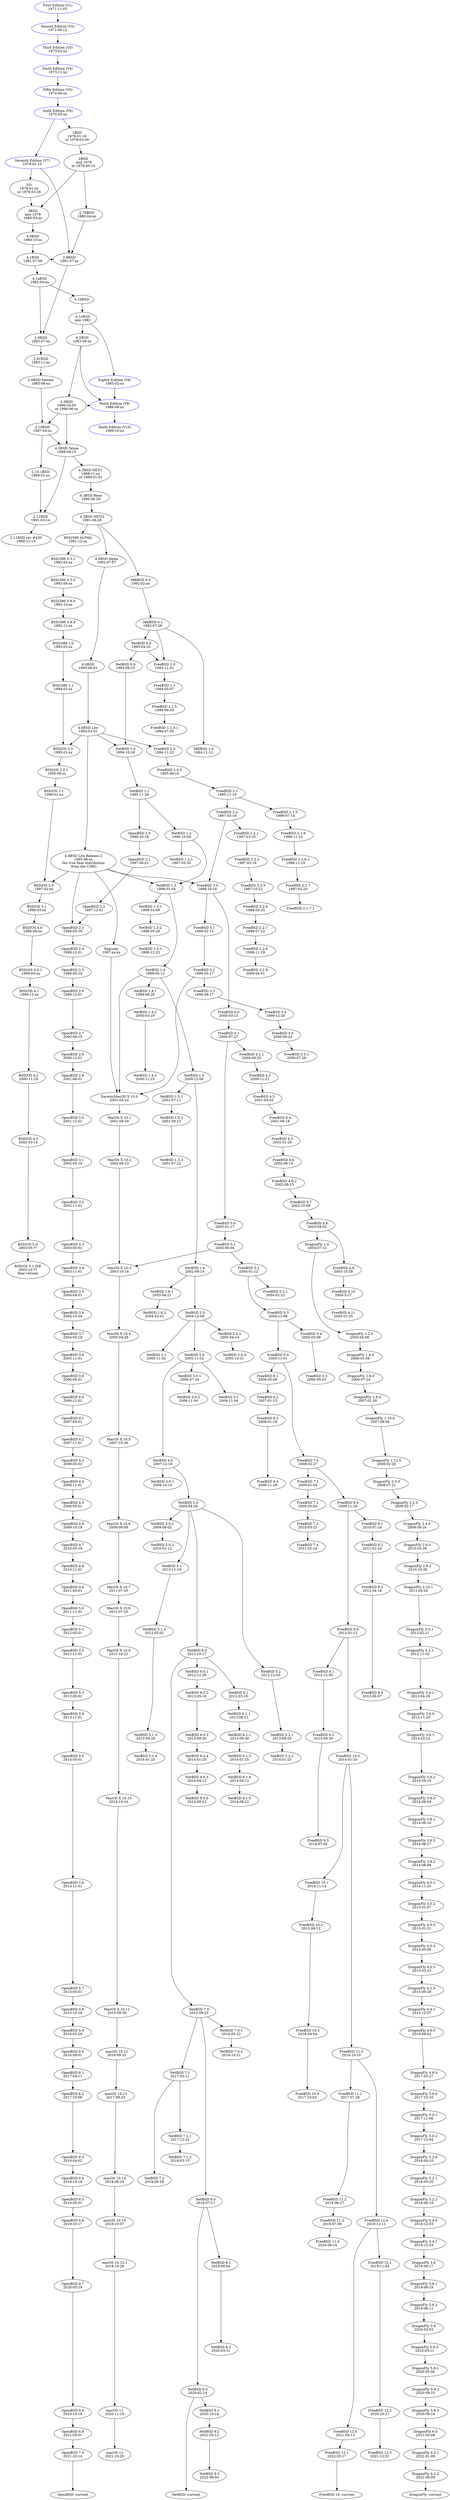 # Copyright (c) 2022
#   zmbsdtree <arales.p@gmail.com>
#
digraph unix_bsd_tree {
  rankdir=TB
  node [shape=oval]
  v1   [label="First Edition (V1)\n1971-11-03",color=blue]
  v2   [label="Second Edition (V2)\n1972-06-12",color=blue]
  v3   [label="Third Edition (V3)\n1973-02-xx",color=blue]
  v4   [label="Forth Edition (V4)\n1973-11-xx",color=blue]
  v5   [label="Fifth Edition (V5)\n1974-06-xx",color=blue]
  v6   [label="Sixth Edition (V6)\n1975-05-xx",color=blue]
  v7   [label="Seventh Edition (V7)\n1979-01-10",color=blue]
  v8   [label="Eighth Edition (V8)\n1985-02-xx",color=blue]
  v9   [label="Ninth Edition (V9)\n1986-09-xx",color=blue]
  v10  [label="Tenth Edition (V10)\n1989-10-xx",color=blue]
  {rank = same; v7; _2BSD;}
  {rank = same; v8; _2_9BSD_Seismo;}
  {rank = same; v9; _4_3BSD; } 
  _1BSD              [label="1BSD\n1978-01-16\nor 1978-03-09"]
  _2BSD              [label="2BSD\n mid 1978\nor 1979-05-10"]
  _2_79BSD           [label="2.79BSD\n1980-04-xx"]
  {rank = same; _2_79BSD; _3BSD;}
  _2_8BSD            [label="2.8BSD\n1981-07-xx"]
  {rank = same; _2_8BSD; _4_1BSD;} 
#  _2_8_1BSD         [label="2.8.1BSD\n1982-01-xx"]
  _2_9BSD            [label="2.9BSD\n1983-07-xx"]
  {rank = same; _2_9BSD; _4_2BSD;}
  _2_9_1BSD          [label="2.91BSD\n1983-11-xx"]
  _2_9BSD_Seismo     [label="2.9BSD-Seismo\n1985-08-xx"]
  _2_10BSD           [label="2.10BSD\n1987-04-xx"]
  _2_10_1BSD         [label="2.10.1BSD\n1989-01-xx"]
  {rank = same; _2_10_1BSD; _4_3BSD_NET1;}
  _2_11BSD           [label="2.11BSD\n1991-03-14"]
  {rank = same; _2_11BSD; _4_3BSD_NET2; }
  _2_11BSDrev430     [label="2.11BSD rev #430\n1999-12-13"]
  _32v               [label="32v\n1978-01-xx\nor 1979-03-26"]
  _3BSD              [label="3BSD\nlate 1979\n1980-03-xx"]
  _4_0BSD            [label="4.0BSD\n1980-10-xx"]
  _4_1BSD            [label="4.1BSD\n1981-07-08"]
  _4_1aBSD           [label="4.1aBSD\n1982-04-xx"]
  _4_1bBSD           [label="4.1bBSD"]
  _4_1cBSD           [label="4.1cBSD\nlate 1982"]
  _4_2BSD            [label="4.2BSD\n1983-09-xx"]
  _4_3BSD            [label="4.3BSD\n1986-04-05\nor 1986-06-xx"]
  _4_3BSDTa          [label="4.3BSD Tahoe\n1988-06-15"]
  _4_3BSD_NET1       [label="4.3BSD NET/1\n1988-11-xx\nor 1989-01-01"]
  _4_3BSD_Reno       [label="4.3BSD Reno\n1990-06-29"]
  _4_3BSD_NET2       [label="4.3BSD NET/2\n1991-06-28"]

  BSD386A            [label="BSD/386 ALPHA\n1991-12-xx"]
  _386BSD_0_0        [label="386BSD 0.0\n1992-02-xx"]
  BSD386_0_3_1       [label="BSD/386 0.3.1\n1992-04-xx"]
  BSD386_0_3_3       [label="BSD/386 0.3.3\n1992-06-xx"]
  _386BSD_0_1        [label="386BSD 0.1\n1992-07-28"]
  _4_4BSDA           [label="4.4BSD Alpha\n1992-07-07"]
  BSD386_0_9_3       [label="BSD/386 0.9.3\n1992-10-xx"]
  BSD386_0_9_4       [label="BSD/386 0.9.4\n1992-12-xx"]
  
  BSD386_1_0         [label="BSD/386 1.0\n1993-03-xx"]
  NetBSD_0_8         [label="NetBSD 0.8\n1993-04-20"]
  _4_4BSD            [label="4.4BSD\n1993-06-01"]
  NetBSD_0_9         [label="NetBSD 0.9\n1993-08-23"]
  {rank = same; BSD386_1_0; NetBSD_0_8}
  {rank = same; _4_4BSD; NetBSD_0_9;}
  FreeBSD_1_0        [label="FreeBSD 1.0\n1993-11-01"]
#  FreeBSD_1_0_2             [label="FreeBSD 1.0.2\n1993-11-14"]
  BSD386_1_1         [label="BSD/386 1.1\n1994-02-xx"]
  _4_4BSDLite        [label="4.4BSD Lite\n1994-03-01"]
  FreeBSD_1_1        [label="FreeBSD 1.1\n1994-05-07"]
  FreeBSD_1_1_5      [label="FreeBSD 1.1.5\n1994-06-30"]
  FreeBSD_1_1_5_1    [label="FreeBSD 1.1.5.1\n1994-07-05"]
  NetBSD_1_0         [label="NetBSD 1.0\n1994-10-26"]
  _386BSD_1_0        [label="386BSD 1.0\n1994-11-12"]
  FreeBSD_2_0        [label="FreeBSD 2.0\n1994-11-23"]
  {rank = same; NetBSD_1_0; _386BSD_1_0; FreeBSD_2_0; }
  BSD_OS_2_0         [label="BSD/OS 2.0\n1995-01-xx"]
  FreeBSD_2_0_5      [label="FreeBSD 2.0.5\n1995-06-10"]
  BSD_OS_2_0_1       [label="BSD/OS 2.0.1\n1995-06-xx"]
  _4_4BSDLiteR2      [label="4.4BSD Lite Release 2\n1995-06-xx\nthe true final distribution\n from the CSRG"]
  FreeBSD_2_1	     [label="FreeBSD 2.1\n1995-11-19"]
  NetBSD_1_1	     [label="NetBSD 1.1\n1995-11-26"]
  {rank = same; FreeBSD_2_1; NetBSD_1_1;}
  BSD_OS_2_1	     [label="BSD/OS 2.1\n1996-01-xx"]
  FreeBSD_2_1_5	     [label="FreeBSD 2.1.5\n1996-07-14"]
  NetBSD_1_2	     [label="NetBSD 1.2\n1996-10-04"]
  OpenBSD_2_0	     [label="OpenBSD 2.0\n1996-10-18"]
  {rank = same; NetBSD_1_2; OpenBSD_2_0;}
  FreeBSD_2_1_6	     [label="FreeBSD 2.1.6\n1996-11-16"]
  FreeBSD_2_1_6_1    [label="FreeBSD 2.1.6.1\n1996-11-25"]
  Rhapsody	     [label="Rapsody\n1997-xx-xx"]
  FreeBSD_2_1_7	     [label="FreeBSD 2.1.7\n1997-02-20"]
  FreeBSD_2_1_7_1    [label="FreeBSD 2.1.7.1"]
  BSD_OS_3_0	     [label="BSD/OS 3.0\n1997-02-xx"]
  {rank = same; FreeBSD_2_1_7; BSD_OS_3_0;}
  FreeBSD_2_2	     [label="FreeBSD 2.2\n1997-03-16"]
  FreeBSD_2_2_1	     [label="FreeBSD 2.2.1\n1997-03-25"]
  FreeBSD_2_2_2	     [label="FreeBSD 2.2.2\n1997-05-16"]
  NetBSD_1_2_1	     [label="NetBSD 1.2.1\n1997-05-20"]
  {rank = same; FreeBSD_2_2_2; NetBSD_1_2_1;}
  OpenBSD_2_1	     [label="OpenBSD 2.1\n1997-06-01"]
  FreeBSD_2_2_5	     [label="FreeBSD 2.2.5\n1997-10-22"]
  OpenBSD_2_2	     [label="OpenBSD 2.2\n1997-12-01"]
  NetBSD_1_3	     [label="NetBSD 1.3\n1998-01-04"]
  FreeBSD_2_2_6	     [label="FreeBSD 2.2.6\n1998-03-25"]
  NetBSD_1_3_1	     [label="NetBSD 1.3.1\n1998-03-09"]
  BSD_OS_3_1	     [label="BSD/OS 3.1\n1998-03-xx"]
  {rank = same; FreeBSD_2_2_6; NetBSD_1_3_1; BSD_OS_3_1;}
  OpenBSD_2_3	     [label="OpenBSD 2.3\n1998-05-19"]
  NetBSD_1_3_2	     [label="NetBSD 1.3.2\n1998-05-29"]
  {rank = same; OpenBSD_2_3; NetBSD_1_3_2;}
  FreeBSD_2_2_7	     [label="FreeBSD 2.2.7\n1998-07-22"]
  BSD_OS_4_0	     [label="BSD/OS 4.0\n1998-08-xx"]
  FreeBSD_3_0	     [label="FreeBSD 3.0\n1998-10-16"]

  FreeBSD_2_2_8	     [label="FreeBSD 2.2.8\n1998-11-29"]
  OpenBSD_2_4	     [label="OpenBSD 2.4\n1998-12-01"]
  NetBSD_1_3_3	     [label="NetBSD 1.3.3\n1998-12-23"]
  {rank = same; FreeBSD_2_2_8; OpenBSD_2_4; NetBSD_1_3_3;}
  FreeBSD_3_1	     [label="FreeBSD 3.1\n1999-02-15"]
  BSD_OS_4_0_1	     [label="BSD/OS 4.0.1\n1999-03-xx"]
  NetBSD_1_4	     [label="NetBSD 1.4\n1999-05-12"]
  FreeBSD_3_2	     [label="FreeBSD 3.2\n1999-05-17"]
  OpenBSD_2_5	     [label="OpenBSD 2.5\n1999-05-19"]
  {rank = same; NetBSD_1_4; FreeBSD_3_2; OpenBSD_2_5;}
  NetBSD_1_4_1	     [label="NetBSD 1.4.1\n1999-08-26"]
  FreeBSD_3_3	     [label="FreeBSD 3.3\n1999-09-17"]
  OpenBSD_2_6	     [label="OpenBSD 2.6\n1999-12-01"]
  FreeBSD_3_4	     [label="FreeBSD 3.4\n1999-12-20"]
  BSD_OS_4_1	     [label="BSD/OS 4.1\n1999-12-xx"]
  {rank = same; FreeBSD_3_3; OpenBSD_2_6; BSD_OS_4_1;}
  FreeBSD_4_0	     [label="FreeBSD 4.0\n2000-03-13"]
  NetBSD_1_4_2	     [label="NetBSD 1.4.2\n2000-03-19"]
  {rank = same; FreeBSD_4_0; NetBSD_1_4_2;}
  OpenBSD_2_7	     [label="OpenBSD 2.7\n2000-06-15"]
  FreeBSD_3_5	     [label="FreeBSD 3.5\n2000-06-24"]
  {rank = same; OpenBSD_2_7; FreeBSD_3_5;}
  FreeBSD_4_1	     [label="FreeBSD 4.1\n2000-07-27"]
  FreeBSD_3_5_1	     [label="FreeBSD 3.5.1\n2000-07-28"]
  FreeBSD_4_1_1	     [label="FreeBSD 4.1.1\n2000-09-25"]
  FreeBSD_4_2	     [label="FreeBSD 4.2\n2000-11-21"]
  NetBSD_1_4_3	     [label="NetBSD 1.4.3\n2000-11-25"]
  BSD_OS_4_2	     [label="BSD/OS 4.2\n2000-11-29"]
  {rank = same; FreeBSD_4_2; NetBSD_1_4_3; BSD_OS_4_2;}  
  OpenBSD_2_8	     [label="OpenBSD 2.8\n2000-12-01"]
  NetBSD_1_5	     [label="NetBSD 1.5\n2000-12-06"]

  MacOSX_10_0	     [label="Darwin/MacOS X 10.0\n2001-03-24"]
  FreeBSD_4_3	     [label="FreeBSD 4.3\n2001-04-20"]
  {rank = same; MacOSX_10_0; FreeBSD_4_3;}  
  OpenBSD_2_9	     [label="OpenBSD 2.9\n2001-06-01"]
  NetBSD_1_5_1	     [label="NetBSD 1.5.1\n2001-07-11"]
  NetBSD_1_5_2	     [label="NetBSD 1.5.2\n2001-09-13"]
  FreeBSD_4_4	     [label="FreeBSD 4.4\n2001-09-18"]
  MacOSX_10_1	     [label="MacOS X 10.1\n2001-09-29"]
  {rank = same; NetBSD_1_5_2; FreeBSD_4_4; MacOSX_10_1;}  
  OpenBSD_3_0	     [label="OpenBSD 3.0\n2001-12-01"]
  FreeBSD_4_5	     [label="FreeBSD 4.5\n2002-01-29"]
  BSD_OS_4_3	     [label="BSD/OS 4.3\n2002-03-14"]
  {rank = same; FreeBSD_4_5; BSD_OS_4_3;}  
  OpenBSD_3_1	     [label="OpenBSD 3.1\n2002-05-19"]
  FreeBSD_4_6	     [label="FreeBSD 4.6\n2002-06-15"]
  {rank = same; OpenBSD_3_1; FreeBSD_4_6;}  
  NetBSD_1_5_3	     [label="NetBSD 1.5.3\n2001-07-22"]
  FreeBSD_4_6_2	     [label="FreeBSD 4.6.2\n2002-08-15"]
  MacOSX_10_2	     [label="MacOS X 10.2\n2002-08-23"]
  {rank = same; NetBSD_1_5_3; FreeBSD_4_6; MacOSX_10_2;}  
  NetBSD_1_6	     [label="NetBSD 1.6\n2002-09-14"]
  FreeBSD_4_7	     [label="FreeBSD 4.7\n2002-10-08"]
  OpenBSD_3_2	     [label="OpenBSD 3.2\n2002-11-01"]
  FreeBSD_5_0	     [label="FreeBSD 5.0\n2003-01-17"]
  FreeBSD_4_8	     [label="FreeBSD 4.8\n2003-04-03"]
  {rank = same; FreeBSD_4_8; FreeBSD_5_0;}  
  NetBSD_1_6_1	     [label="NetBSD 1.6.1\n2003-04-21"]
  OpenBSD_3_3	     [label="OpenBSD 3.3\n2003-05-01"]
  BSD_OS_5_0	     [label="BSD/OS 5.0\n2003-05-??"]
  FreeBSD_5_1	     [label="FreeBSD 5.1\n2003-06-04"]
  {rank = same; OpenBSD_3_3; BSD_OS_5_0; FreeBSD_5_1; }
  MacOSX_10_3	     [label="MacOS X 10.3\n2003-10-24"]
  FreeBSD_4_9	     [label="FreeBSD 4.9\n2003-10-28"]
  BSD_OS_5_1	     [label="BSD/OS 5.1 ISE\n2003-10-??\nfinal version"]
  {rank = same; FreeBSD_4_9; BSD_OS_5_1;}
  OpenBSD_3_4	     [label="OpenBSD 3.4\n2003-11-01"]
  FreeBSD_5_2	     [label="FreeBSD 5.2\n2004-01-12"]
  FreeBSD_5_2_1	     [label="FreeBSD 5.2.1\n2004-02-22"]
  NetBSD_1_6_2	     [label="NetBSD 1.6.2\n2004-03-01"]
  OpenBSD_3_5	     [label="OpenBSD 3.5\n2004-04-01"]
  {rank = same; FreeBSD_5_2_1; NetBSD_1_6_1; OpenBSD_3_5;}
  FreeBSD_4_10	     [label="FreeBSD 4.10\n2004-5-27"]
  DragonFly_1_0	     [label="DragonFly 1.0\n2004-07-12"]
  OpenBSD_3_6	     [label="OpenBSD 3.6\n2004-10-29"]
  FreeBSD_5_3	     [label="FreeBSD 5.3\n2004-11-06"]
  NetBSD_2_0	     [label="NetBSD 2.0\n2004-12-09"]
  {rank = same; OpenBSD_3_6;FreeBSD_5_3; NetBSD_2_0;}
  FreeBSD_4_11	     [label="FreeBSD 4.11\n2005-01-25"]
  DragonFly_1_2_0    [label="DragonFly 1.2.0\n2005-04-08"]
  NetBSD_2_0_2	     [label="NetBSD 2.0.2\n2005-04-14"]
  {rank = same; DragonFly_1_2_0; NetBSD_2_0_2;}
  MacOSX_10_4	     [label="MacOS X 10.4\n2005-04-29"]
  FreeBSD_5_4	     [label="FreeBSD 5.4\n2005-05-09"]
  OpenBSD_3_7	     [label="OpenBSD 3.7\n2004-05-19"]
  {rank = same; MacOSX_10_4; FreeBSD_5_4; OpenBSD_3_7}
  NetBSD_2_0_3	     [label="NetBSD 2.0.3\n2005-10-31"]
  OpenBSD_3_8	     [label="OpenBSD 3.8\n2005-11-01"]
  FreeBSD_6_0	     [label="FreeBSD 6.0\n2005-11-01"]
  NetBSD_2_1	     [label="NetBSD 2.1\n2005-11-02"]
  {rank = same; NetBSD_2_0_3; OpenBSD_3_8; FreeBSD_6_0; NetBSD_2_1;}
  NetBSD_3_0	     [label="NetBSD 3.0\n2005-11-02"]
  DragonFly_1_4_0    [label="DragonFly 1.4.0\n2006-01-08"]
  FreeBSD_2_2_9	     [label="FreeBSD 2.2.9\n2006-04-01"]
  OpenBSD_3_9	     [label="OpenBSD 3.9\n2006-05-01"]
  FreeBSD_6_1	     [label="FreeBSD 6.1\n2006-05-08"]
  FreeBSD_5_5	     [label="FreeBSD 5.5\n2006-05-25"]
  {rank = same; OpenBSD_3_9; FreeBSD_6_1; FreeBSD_5_5;}
  NetBSD_3_0_1	     [label="NetBSD 3.0.1\n2006-07-24"]
  DragonFly_1_6_0    [label="DragonFly 1.6.0\n2006-07-24"]
  {rank = same; NetBSD_3_0_1; DragonFly_1_6_0;}
  OpenBSD_4_0	     [label="OpenBSD 4.0\n2006-11-01"]
  NetBSD_3_0_2	     [label="NetBSD 3.0.2\n2006-11-04"]
  NetBSD_3_1	     [label="NetBSD 3.1\n2006-11-04"]
  {rank = same; OpenBSD_4_0; NetBSD_3_0_2; NetBSD_3_1;}
  FreeBSD_6_2	     [label="FreeBSD 6.2\n2007-01-15"]
  DragonFly_1_8_0    [label="DragonFly 1.8.0\n2007-01-30"]
  {rank = same; FreeBSD_6_2; DragonFly_1_8_0;}
  OpenBSD_4_1	     [label="OpenBSD 4.1\n2007-05-01"]
  DragonFly_1_10_0    [label="DragonFly 1.10.0\n2007-08-06"]
  MacOSX_10_5	     [label="MacOS X 10.5\n2007-10-26"]
  OpenBSD_4_2	     [label="OpenBSD 4.2\n2007-11-01"]
  {rank = same; MacOSX_10_5; OpenBSD_4_2;}
  NetBSD_4_0	     [label="NetBSD 4.0\n2007-12-19"]
  FreeBSD_6_3	     [label="FreeBSD 6.3\n2008-01-18"]
  DragonFly_1_12_0    [label="DragonFly 1.12.0\n2008-02-26"]
  FreeBSD_7_0	     [label="FreeBSD 7.0\n2008-02-27"]
  OpenBSD_4_3	     [label="OpenBSD 4.2\n2008-05-01"]
  {rank = same; DragonFly_1_12_0;FreeBSD_7_0;}
  DragonFly_2_0_0    [label="DragonFly 2.0.0\n2008-07-21"]
  NetBSD_4_0_1	     [label="NetBSD 4.0.1\n2008-10-14"]
  OpenBSD_4_4	     [label="OpenBSD 4.4\n2008-11-01"]
  FreeBSD_6_4	     [label="FreeBSD 6.4\n2008-11-28"]
  {rank = same; NetBSD_4_0_1; OpenBSD_4_4;FreeBSD_6_4;}
  FreeBSD_7_1	     [label="FreeBSD 7.1\n2009-01-04"]
  DragonFly_2_2_0    [label="DragonFly 2.2.0\n2009-02-17"] 
  NetBSD_5_0	     [label="NetBSD 5.0\n2009-04-29"]
  OpenBSD_4_5	     [label="OpenBSD 4.5\n2008-05-01"]
  FreeBSD_7_2	     [label="FreeBSD 7.2\n2009-05-04"]
  {rank = same; NetBSD_5_0; OpenBSD_4_5;FreeBSD_7_2;} 
  MacOSX_10_6	     [label="MacOS X 10.6\n2009-06-08"]
  NetBSD_5_0_1	     [label="NetBSD 5.0.1\n2009-08-02"]
  DragonFly_2_4_0    [label="DragonFly 2.4.0\n2009-09-16"]
  {rank = same; MacOSX_10_6; NetBSD_5_0_1;DragonFly_2_4_0;} 
  OpenBSD_4_6	     [label="OpenBSD 4.6\n2009-10-18"]
  FreeBSD_8_0	     [label="FreeBSD 8.0\n2009-11-26"]
  NetBSD_5_0_2	     [label="NetBSD 5.0.2\n2010-02-12"]
  FreeBSD_7_3	     [label="FreeBSD 7.3\n2010-03-23"]
  DragonFly_2_6_0    [label="DragonFly 2.6.0\n2010-03-28"]
  OpenBSD_4_7	     [label="OpenBSD 4.7\n2010-05-19"]
  FreeBSD_8_1	     [label="FreeBSD 8.1\n2010-07-24"]
  DragonFly_2_8_2    [label="DragonFly 2.8.2\n2010-10-30"]
  OpenBSD_4_8	     [label="OpenBSD 4.8\n2010-11-01"]
  NetBSD_5_1	     [label="NetBSD 5.1\n2010-11-19"]
  {rank = same; DragonFly_2_8_2;OpenBSD_4_8; NetBSD_5_1;}
  FreeBSD_7_4	     [label="FreeBSD 7.4\n2011-02-24"]
  FreeBSD_8_2	     [label="FreeBSD 8.2\n2011-02-24"]
  {rank = same; FreeBSD_7_4;FreeBSD_8_2;}
  DragonFly_2_10_1   [label="DragonFly 2.10.1\n2011-04-26"]
  OpenBSD_4_9	     [label="OpenBSD 4.8\n2011-05-01"]
  MacOSX_10_7	     [label="MacOS X 10.7\n2011-07-20"]
  {rank = same; OpenBSD_4_9; MacOSX_10_7;}
  OpenBSD_5_0	     [label="OpenBSD 5.0\n2011-11-01"]
  FreeBSD_9_0	     [label="FreeBSD 9.0\n2012-01-12"]
  NetBSD_5_1_2	     [label="NetBSD 5.1.2\n2012-02-02"]
  DragonFly_3_0_1    [label="DragonFly 3.0.1\n2012-02-21"]
  {rank = same; FreeBSD_9_0; NetBSD_5_1_2; DragonFly_3_0_1;}
  FreeBSD_8_3	     [label="FreeBSD 8.3\n2012-04-18"]
  OpenBSD_5_1	     [label="OpenBSD 5.1\n2012-05-01"]
  MacOSX_10_8	     [label="MacOS X 10.8\n2012-07-25"]
  NetBSD_6_0	     [label="NetBSD 6.0\n2012-10-17"]
  OpenBSD_5_2	     [label="OpenBSD 5.2\n2012-11-01"]
  DragonFly_3_2_1    [label="DragonFly 3.2.1\n2012-11-02"]
  {rank = same; NetBSD_6_0; OpenBSD_5_2; DragonFly_3_2_1;}
  NetBSD_5_2	     [label="NetBSD 5.2\n2012-12-03"]
  NetBSD_6_0_1	     [label="NetBSD 6.0.1\n2012-12-26"]
  FreeBSD_9_1	     [label="FreeBSD 9.1\n2012-12-30"]
  {rank = same; NetBSD_5_2; NetBSD_6_0_1; FreeBSD_9_1;}
  DragonFly_3_4_1    [label="DragonFly 3.4.1\n2013-04-29"]
  OpenBSD_5_3	     [label="OpenBSD 5.3\n2013-05-01"]
  NetBSD_6_0_2	     [label="NetBSD 6.0.2\n2013-05-18"]
  NetBSD_6_1	     [label="NetBSD 6.1\n2012-03-18"]
  FreeBSD_8_4	     [label="FreeBSD 8.4\n2013-06-07"]
  {rank = same; DragonFly_3_4_1; OpenBSD_5_3; NetBSD_6_0_2; NetBSD_6_1; FreeBSD_8_4;}
  NetBSD_6_1_1	     [label="NetBSD 6.1.1\n2013-08-22"]
  NetBSD_5_1_3	     [label="NetBSD 5.1.3\n2013-09-29"]
  NetBSD_5_2_1	     [label="NetBSD 5.2.1\n2013-09-29"]
  FreeBSD_9_2	     [label="FreeBSD 9.2\n2013-09-30"]
  NetBSD_6_0_3	     [label="NetBSD 6.0.3\n2013-09-30"]
  NetBSD_6_1_2	     [label="NetBSD 6.1.1\n2013-09-30"]
  {rank = same; NetBSD_5_1_3; NetBSD_5_2_1; FreeBSD_9_2; NetBSD_6_0_3; NetBSD_6_1_2; }
  MacOSX_10_9	     [label="MacOS X 10.9\n2013-10-22"]
  OpenBSD_5_4	     [label="OpenBSD 5.4\n2013-11-01"]
  DragonFly_3_6_0    [label="DragonFly 3.6.0\n2013-11-25"]
  {rank = same; OpenBSD_5_4; DragonFly_3_6_0;}
  FreeBSD_10_0	     [label="FreeBSD 10.0\n2014-01-20"]
  NetBSD_5_1_4	     [label="NetBSD 5.1.4\n2014-01-25"]
  NetBSD_5_2_2	     [label="NetBSD 5.2.2\n2014-01-25"]
  NetBSD_6_0_4	     [label="NetBSD 6.0.4\n2014-01-25"]
  NetBSD_6_1_3	     [label="NetBSD 6.1.3\n2014-01-25"]
  {rank = same; FreeBSD_10_0; NetBSD_5_1_4; NetBSD_5_2_2; NetBSD_6_0_4; NetBSD_6_1_3;}
  DragonFly_3_6_1    [label="DragonFly 3.6.1\n2014-02-22"]
  DragonFly_3_6_2    [label="DragonFly 3.6.2\n2014-04-10"]
  NetBSD_6_0_5	     [label="NetBSD 6.0.5\n2014-04-12"]
  NetBSD_6_1_4	     [label="NetBSD 6.1.4\n2014-04-12"]
  {rank = same; DragonFly_3_6_2; NetBSD_6_0_5; NetBSD_6_1_4;}
  OpenBSD_5_5	     [label="OpenBSD 5.5\n2014-05-01"]
  DragonFly_3_8_0    [label="DragonFly 3.8.0\n2014-06-04"]
  DragonFly_3_8_1    [label="DragonFly 3.8.1\n2014-06-16"]
  DragonFly_3_6_3    [label="DragonFly 3.6.3\n2014-06-17"]
  FreeBSD_9_3	     [label="FreeBSD 9.3\n2014-07-05"]
  {rank = same; DragonFly_3_6_3; FreeBSD_9_3;}
  DragonFly_3_8_2    [label="DragonFly 3.8.2\n2014-08-08"]
  NetBSD_6_0_6	     [label="NetBSD 6.0.6\n2014-09-22"]
  NetBSD_6_1_5	     [label="NetBSD 6.1.5\n2014-09-22"]
  MacOSX_10_10	     [label="MacOS X 10.10\n2014-10-16"]
  {rank = same; NetBSD_6_0_6; NetBSD_6_1_5; MacOSX_10_10;}
  OpenBSD_5_6	     [label="OpenBSD 5.6\n2014-11-01"]
  FreeBSD_10_1	     [label="FreeBSD 10.1\n2014-11-14"]
  DragonFly_4_0_1    [label="DragonFly 4.0.1\n2014-11-25"]
  {rank = same; OpenBSD_5_6; FreeBSD_10_1; DragonFly_4_0_1; }
  DragonFly_4_0_2    [label="DragonFly 4.0.2\n2015-01-07"]
  DragonFly_4_0_3    [label="DragonFly 4.0.3\n2015-01-21"]
  DragonFly_4_0_4    [label="DragonFly 4.0.4\n2015-03-09"]
  DragonFly_4_0_5    [label="DragonFly 4.0.5\n2015-03-23"]
  OpenBSD_5_7	     [label="OpenBSD 5.7\n2015-05-01"]
  DragonFly_4_2_0    [label="DragonFly 4.2.0\n2015-06-29"]
  {rank = same; OpenBSD_5_7; DragonFly_4_2_0; }
  FreeBSD_10_2	     [label="FreeBSD 10.2\n2015-08-13"]
  NetBSD_7_0	     [label="NetBSD 7.0\n2015-09-25"]
  MacOSX_10_11	     [label="MacOS X 10.11\n2015-09-30"]
  OpenBSD_5_8	     [label="OpenBSD 5.8\n2015-10-18"]
  {rank = same; NetBSD_7_0; MacOSX_10_11; OpenBSD_5_8; }
  DragonFly_4_4_1    [label="DragonFly 4.4.1\n2015-12-07"]
  OpenBSD_5_9	     [label="OpenBSD 5.9\n2016-03-29"]
  FreeBSD_10_3	     [label="FreeBSD 10.3\n2016-04-04"]
  NetBSD_7_0_1	     [label="NetBSD 7.0.1\n2016-05-22"]
  {rank = same; OpenBSD_5_9; FreeBSD_10_3; NetBSD_7_0_1; }
  DragonFly_4_6_0    [label="DragonFly 4.6.0\n2016-08-02"]
  OpenBSD_6_0	     [label="OpenBSD 6.0\n2016-09-01"]
  macOS_10_12	     [label="macOS 10.12\n2016-09-20"]
  FreeBSD_11_0	     [label="FreeBSD 11.0\n2016-10-10"]
  NetBSD_7_0_2	     [label="NetBSD 7.0.2\n2016-10-21"]
  {rank = same; macOS_10_12; FreeBSD_11_0; NetBSD_7_0_2; }
  NetBSD_7_1	     [label="NetBSD 7.1\n2017-03-11"]
  DragonFly_4_8_0    [label="DragonFly 4.8.0\n2017-03-27"]
  OpenBSD_6_1	     [label="OpenBSD 6.1\n2017-04-11"]
  {rank = same; NetBSD_7_1; DragonFly_4_8_0; OpenBSD_6_1; }
  FreeBSD_11_1	     [label="FreeBSD 11.1\n2017-07-26"]
  macOS_10_13	     [label="macOS 10.13\n2017-09-25"]
  FreeBSD_10_4	     [label="FreeBSD 10.4\n2017-10-03"]
  OpenBSD_6_2	     [label="OpenBSD 6.2\n2017-10-09"]
  DragonFly_5_0_0    [label="DragonFly 5.0.0\n2017-10-16"]
  {rank = same; macOS_10_13; FreeBSD_10_4; OpenBSD_6_2; DragonFly_5_0_0;}
  DragonFly_5_0_1    [label="DragonFly 5.0.1\n2017-11-06"]
  DragonFly_5_0_2    [label="DragonFly 5.0.2\n2017-12-04"]
  NetBSD_7_1_1	     [label="NetBSD 7.1.1\n2017-12-22"]
  {rank = same;  DragonFly_5_0_2; NetBSD_7_1_1; }
  NetBSD_7_1_2	     [label="NetBSD 7.1.2\n2018-03-15"]
  OpenBSD_6_3	     [label="OpenBSD 6.3\n2018-04-02"]
  DragonFly_5_2_0    [label="DragonFly 5.2.0\n2018-04-10"]
  {rank = same;  OpenBSD_6_3; DragonFly_5_2_0; }
  DragonFly_5_2_1    [label="DragonFly 5.2.1\n2018-05-20"]
  DragonFly_5_2_2    [label="DragonFly 5.2.2\n2018-06-18"]
  FreeBSD_11_2	     [label="FreeBSD 11.2\n2018-06-27"]
  NetBSD_8_0	     [label="NetBSD 8.0\n2018-07-17"]
  {rank = same; DragonFly_5_2_2; FreeBSD_11_2; NetBSD_8_0; }
  NetBSD_7_2	     [label="NetBSD 7.2\n2018-08-29"]
  macOS_10_14	     [label="macOS 10.14\n2018-09-24"]
  OpenBSD_6_4	     [label="OpenBSD 6.4\n2018-10-18"]
  {rank = same; NetBSD_7_2; macOS_10_14; OpenBSD_6_4; }
  DragonFly_5_4_0    [label="DragonFly 5.4.0\n2018-12-03"]
  FreeBSD_12_0	     [label="FreeBSD 12.0\n2018-12-11"]
  {rank = same; DragonFly_5_4_0; FreeBSD_12_0; }
  DragonFly_5_4_1    [label="DragonFly 5.4.1\n2018-12-24"]
  OpenBSD_6_5	     [label="OpenBSD 6.5\n2019-05-01"]
  NetBSD_8_1	     [label="NetBSD 8.1\n2019-06-04"]
  DragonFly_5_6	     [label="DragonFly 5.6\n2019-06-17"]
  {rank = same; NetBSD_8_1; DragonFly_5_6;}
  DragonFly_5_6_1    [label="DragonFly 5.6.1\n2019-06-19"]
  FreeBSD_11_3	     [label="FreeBSD 11.3\n2019-07-09"]
  DragonFly_5_6_2    [label="DragonFly 5.6.2\n2019-08-11"]
  macOS_10_15	     [label="macOS 10.15\n2019-10-07"]
  OpenBSD_6_6	     [label="OpenBSD 6.6\n2019-10-17"]
  {rank = same; macOS_10_15; OpenBSD_6_6; }
  macOS_10_15_1	     [label="macOS 10.15.1\n2019-10-29"]
  FreeBSD_12_1	     [label="FreeBSD 12.1\n2019-11-04"]
  {rank = same; macOS_10_15_1; FreeBSD_12_1; }
  NetBSD_9_0	     [label="NetBSD 9.0\n2020-02-14"]
  DragonFly_5_8      [label="DragonFly 5.8\n2020-03-03"]
  DragonFly_5_6_3    [label="DragonFly 5.6.3\n2020-03-11"]
  NetBSD_8_2	     [label="NetBSD 8.2\n2020-03-31"]
  {rank = same; DragonFly_5_6_3; NetBSD_8_2; }
  DragonFly_5_8_1    [label="DragonFly 5.8.1\n2020-05-06"]
  OpenBSD_6_7	     [label="OpenBSD 6.7\n2020-05-19"]
  FreeBSD_11_4	     [label="FreeBSD 11.4\n2020-06-16"]
  DragonFly_5_8_2    [label="DragonFly 5.8.2\n2020-09-23"]
  DragonFly_5_8_3    [label="DragonFly 5.8.3\n2020-09-24"]
  OpenBSD_6_8	     [label="OpenBSD 6.8\n2020-10-18"]
  NetBSD_9_1	     [label="NetBSD 9.1\n2020-10-18"]
  FreeBSD_12_2	     [label="FreeBSD 12.2\n2020-10-27"]
  macOS_11	     [label="macOS 11\n2020-11-19"]
  {rank = same; DragonFly_5_8_3; OpenBSD_6_8; NetBSD_9_1; FreeBSD_12_2; macOS_11; }
  FreeBSD_13_0	     [label="FreeBSD 13.0\n2021-04-13"]
  OpenBSD_6_9	     [label="OpenBSD 6.9\n2021-05-01"]
  DragonFly_6_0      [label="DragonFly 6.0\n2021-05-08"]
  NetBSD_9_2	     [label="NetBSD 9.2\n2021-05-12"]
  {rank = same; FreeBSD_13_0; OpenBSD_6_9; DragonFly_6_0; NetBSD_9_2; }
  OpenBSD_7_0	     [label="OpenBSD 7.0\n2021-10-14"]
  macOS_12	     [label="macOS 12\n2021-10-25"]
  {rank = same; OpenBSD_7_0; macOS_12; }
  FreeBSD_12_3	     [label="FreeBSD 12.3\n2021-12-01"]
  DragonFly_6_2_1    [label="DragonFly 6.2.1\n2022-01-09"]
  FreeBSD_13_1	     [label="FreeBSD 13.1\n2022-05-17"]
  {rank = same; FreeBSD_12_3; DragonFly_6_2_1; FreeBSD_13_1 }
  DragonFly_6_2_2    [label="DragonFly 6.2.2\n2022-06-09"]
  NetBSD_9_3	     [label="NetBSD 9.3\n2022-08-04"]
  {rank = same; DragonFly_6_2_2; NetBSD_9_3 }

  FreeBSD_current    [label="FreeBSD 14 -current"]
  NetBSD_current     [label="NetBSD -current"]
  OpenBSD_current    [label="OpenBSD -current"]
  DragonFly_current  [label="DragonFly -current"]
  {rank = sink; FreeBSD_current; NetBSD_current; OpenBSD_current; DragonFly_current; }

v1 -> v2 -> v3 -> v4 -> v5 -> v6 -> v7
  _4_1cBSD -> v8 -> v9 -> v10
  v6 -> _1BSD -> _2BSD -> _2_79BSD -> _2_8BSD -> _2_9BSD -> _2_9_1BSD -> _2_9BSD_Seismo -> _2_10BSD -> _2_10_1BSD -> _2_11BSD -> _2_11BSDrev430
  _2BSD -> _3BSD
  v7 -> _2_8BSD
  v7 -> _32v -> _3BSD -> _4_0BSD -> _4_1BSD -> _4_1aBSD -> _4_1bBSD -> _4_1cBSD -> _4_2BSD -> _4_3BSD -> _4_3BSDTa -> _4_3BSD_NET1 -> _4_3BSD_Reno -> _4_3BSD_NET2
  _4_1BSD -> _2_8BSD
  _4_1aBSD -> _2_9BSD
  _4_2BSD -> v9
  _4_3BSD -> v9
  _4_3BSD -> _2_10BSD
  _2_10BSD -> _4_3BSDTa
  _4_3BSDTa -> _2_11BSD

  _4_3BSD_NET2 -> _386BSD_0_0 -> _386BSD_0_1 -> FreeBSD_1_0
  _386BSD_0_1 -> NetBSD_0_8
  _386BSD_0_1 -> _386BSD_1_0
  _4_3BSD_NET2 -> _4_4BSDA -> _4_4BSD -> _4_4BSDLite -> _4_4BSDLiteR2
  _4_3BSD_NET2 -> BSD386A -> BSD386_0_3_1 -> BSD386_0_3_3 -> BSD386_0_9_3 -> BSD386_0_9_4 -> BSD386_1_0 -> BSD386_1_1 -> BSD_OS_2_0
  NetBSD_0_8 -> FreeBSD_1_0
  FreeBSD_1_0 -> FreeBSD_1_1 -> FreeBSD_1_1_5 -> FreeBSD_1_1_5_1 -> FreeBSD_2_0 -> FreeBSD_2_0_5 -> FreeBSD_2_1
  NetBSD_0_8 -> NetBSD_0_9 -> NetBSD_1_0
  _4_4BSDLite -> FreeBSD_2_0
  _4_4BSDLite -> NetBSD_1_0
  _4_4BSDLite -> BSD_OS_2_0
  _4_4BSDLiteR2 -> Rhapsody
  _4_4BSDLiteR2 -> NetBSD_1_3
  _4_4BSDLiteR2 -> OpenBSD_2_3
  _4_4BSDLiteR2 -> BSD_OS_3_0
  _4_4BSDLiteR2 -> FreeBSD_3_0
  FreeBSD_2_1 -> FreeBSD_2_1_5 -> FreeBSD_2_1_6 -> FreeBSD_2_1_6_1 -> FreeBSD_2_1_7 -> FreeBSD_2_1_7_1
  FreeBSD_2_1 -> FreeBSD_2_2
  NetBSD_1_0 -> NetBSD_1_1 -> NetBSD_1_2 -> NetBSD_1_2_1
  NetBSD_1_1 -> OpenBSD_2_0 -> OpenBSD_2_1 -> OpenBSD_2_2 -> OpenBSD_2_3
  NetBSD_1_2 -> NetBSD_1_3 -> NetBSD_1_3_1 -> NetBSD_1_3_2 -> NetBSD_1_3_3
  BSD_OS_2_0 -> BSD_OS_2_0_1 -> BSD_OS_2_1 -> BSD_OS_3_0 -> BSD_OS_3_1 
  FreeBSD_2_2 -> FreeBSD_2_2_1 -> FreeBSD_2_2_2 -> FreeBSD_2_2_5 -> FreeBSD_2_2_6 -> FreeBSD_2_2_7 -> FreeBSD_2_2_8 -> FreeBSD_2_2_9
  FreeBSD_2_2 -> FreeBSD_3_0 -> FreeBSD_3_1 -> FreeBSD_3_2 -> FreeBSD_3_3 -> FreeBSD_3_4 -> FreeBSD_3_5 -> FreeBSD_3_5_1
  OpenBSD_2_3 -> OpenBSD_2_4 -> OpenBSD_2_5 -> OpenBSD_2_6 -> OpenBSD_2_7 -> OpenBSD_2_8
  NetBSD_1_3 -> NetBSD_1_4 -> NetBSD_1_4_1 -> NetBSD_1_4_2 -> NetBSD_1_4_3
  BSD_OS_3_1 -> BSD_OS_4_0 -> BSD_OS_4_0_1 -> BSD_OS_4_1 -> BSD_OS_4_2
  FreeBSD_3_0 -> FreeBSD_4_0 -> FreeBSD_4_1 -> FreeBSD_4_1_1 -> FreeBSD_4_2
  NetBSD_1_4 -> NetBSD_1_5
  FreeBSD_3_2 -> MacOSX_10_0
  Rhapsody -> MacOSX_10_0
  NetBSD_1_4 -> MacOSX_10_0
  FreeBSD_4_2 -> FreeBSD_4_3 ->FreeBSD_4_4 -> FreeBSD_4_5 -> FreeBSD_4_6 -> FreeBSD_4_6_2 -> FreeBSD_4_7 -> FreeBSD_4_8 -> FreeBSD_4_9 -> FreeBSD_4_10 -> FreeBSD_4_11
  FreeBSD_4_1 -> FreeBSD_5_0 -> FreeBSD_5_1 -> FreeBSD_5_2 -> FreeBSD_5_2_1
  FreeBSD_5_2 -> FreeBSD_5_3 -> FreeBSD_5_4 -> FreeBSD_5_5
  FreeBSD_5_3 -> FreeBSD_6_0 -> FreeBSD_6_1 -> FreeBSD_6_2 -> FreeBSD_6_3 -> FreeBSD_6_4
  MacOSX_10_0 -> MacOSX_10_1 -> MacOSX_10_2 -> MacOSX_10_3 -> MacOSX_10_4
  FreeBSD_5_1 -> MacOSX_10_3
  NetBSD_1_5 -> NetBSD_1_5_1 -> NetBSD_1_5_2 -> NetBSD_1_5_3
  NetBSD_1_5 -> NetBSD_1_6 -> NetBSD_2_0
  NetBSD_1_6 -> NetBSD_1_6_1 -> NetBSD_1_6_2
  NetBSD_2_0 -> NetBSD_2_0_2 -> NetBSD_2_0_3
  NetBSD_2_0 -> NetBSD_2_1
  NetBSD_2_0 -> NetBSD_3_0 -> NetBSD_3_0_1 -> NetBSD_3_0_2
  BSD_OS_4_2 -> BSD_OS_4_3 -> BSD_OS_5_0 -> BSD_OS_5_1
  FreeBSD_4_8 -> DragonFly_1_0 -> DragonFly_1_2_0 -> DragonFly_1_4_0 -> DragonFly_1_6_0
  OpenBSD_2_8 -> OpenBSD_2_9 -> OpenBSD_3_0 -> OpenBSD_3_1 -> OpenBSD_3_2 -> OpenBSD_3_3 -> OpenBSD_3_4 -> OpenBSD_3_5 -> OpenBSD_3_6 -> OpenBSD_3_7 -> OpenBSD_3_8 -> OpenBSD_3_9 -> OpenBSD_4_0
  FreeBSD_6_0 -> FreeBSD_7_0 -> FreeBSD_8_0 -> FreeBSD_9_0
  FreeBSD_7_0 -> FreeBSD_7_1 -> FreeBSD_7_2 -> FreeBSD_7_3 -> FreeBSD_7_4
  FreeBSD_8_0 -> FreeBSD_8_1 -> FreeBSD_8_2 -> FreeBSD_8_3 -> FreeBSD_8_4
  MacOSX_10_4 -> MacOSX_10_5 -> MacOSX_10_6 -> MacOSX_10_7 -> MacOSX_10_8
  NetBSD_3_0 -> NetBSD_4_0 -> NetBSD_5_0 -> NetBSD_6_0 -> NetBSD_7_0 -> NetBSD_8_0
  NetBSD_3_0 -> NetBSD_3_1
  NetBSD_4_0 -> NetBSD_4_0_1
  NetBSD_5_0 -> NetBSD_5_0_1 -> NetBSD_5_0_2
  NetBSD_5_0 -> NetBSD_5_1 -> NetBSD_5_1_2 -> NetBSD_5_1_3 -> NetBSD_5_1_4
  NetBSD_5_0 -> NetBSD_5_2 -> NetBSD_5_2_1 -> NetBSD_5_2_2
  NetBSD_6_0 -> NetBSD_6_0_1 -> NetBSD_6_0_2 -> NetBSD_6_0_3 -> NetBSD_6_0_4 ->	 NetBSD_6_0_5 -> NetBSD_6_0_6
  NetBSD_6_0 -> NetBSD_6_1 -> NetBSD_6_1_1 -> NetBSD_6_1_2 -> NetBSD_6_1_3 -> NetBSD_6_1_4 -> NetBSD_6_1_5
  NetBSD_7_0 -> NetBSD_7_0_1 -> NetBSD_7_0_2
  NetBSD_7_0 -> NetBSD_7_1 -> NetBSD_7_2
  NetBSD_7_1 -> NetBSD_7_1_1 -> NetBSD_7_1_2
  NetBSD_8_0 -> NetBSD_8_1 -> NetBSD_8_2
  NetBSD_9_0 -> NetBSD_9_1 -> NetBSD_9_2 -> NetBSD_9_3
  NetBSD_8_0 -> NetBSD_9_0 -> NetBSD_current
  OpenBSD_4_0 -> OpenBSD_4_1 -> OpenBSD_4_2 -> OpenBSD_4_3 -> OpenBSD_4_4 -> OpenBSD_4_5 -> OpenBSD_4_6 -> OpenBSD_4_7 -> OpenBSD_4_8 -> OpenBSD_4_9 -> OpenBSD_5_0 -> OpenBSD_5_1 -> OpenBSD_5_2
  DragonFly_1_6_0 -> DragonFly_1_8_0 -> DragonFly_1_10_0 -> DragonFly_1_12_0 -> DragonFly_2_0_0 -> DragonFly_2_2_0 -> DragonFly_2_4_0 -> DragonFly_2_6_0
  DragonFly_2_6_0 -> DragonFly_2_8_2 -> DragonFly_2_10_1 -> DragonFly_3_0_1 -> DragonFly_3_2_1
  FreeBSD_9_0 -> FreeBSD_9_1
  FreeBSD_9_1 -> FreeBSD_9_2 -> FreeBSD_9_3
  FreeBSD_9_0 -> FreeBSD_10_0 -> FreeBSD_10_1 -> FreeBSD_10_2 -> FreeBSD_10_3 -> FreeBSD_10_4
  FreeBSD_10_0 -> FreeBSD_11_0 -> FreeBSD_11_1 -> FreeBSD_11_2 -> FreeBSD_11_3 -> FreeBSD_11_4
  FreeBSD_11_0 -> FreeBSD_12_0 -> FreeBSD_13_0 -> FreeBSD_13_1 -> FreeBSD_current
  FreeBSD_12_0 -> FreeBSD_12_1 -> FreeBSD_12_2 -> FreeBSD_12_3
  MacOSX_10_8 -> MacOSX_10_9 -> MacOSX_10_10 -> MacOSX_10_11
  OpenBSD_5_2 -> OpenBSD_5_3 -> OpenBSD_5_4 -> OpenBSD_5_5 -> OpenBSD_5_6 -> OpenBSD_5_7 -> OpenBSD_5_8 -> OpenBSD_5_9 -> OpenBSD_6_0
  OpenBSD_6_0 -> OpenBSD_6_1 -> OpenBSD_6_2 -> OpenBSD_6_3 -> OpenBSD_6_4
  OpenBSD_6_4 -> OpenBSD_6_5 -> OpenBSD_6_6 -> OpenBSD_6_7 -> OpenBSD_6_8 -> OpenBSD_6_9 -> OpenBSD_7_0 -> OpenBSD_current
  DragonFly_3_2_1 -> DragonFly_3_4_1 -> DragonFly_3_6_0 -> DragonFly_3_6_1 -> DragonFly_3_6_2 -> DragonFly_3_8_0
  DragonFly_3_8_0 -> DragonFly_3_8_1 -> DragonFly_3_6_3 -> DragonFly_3_8_2 -> DragonFly_4_0_1
  DragonFly_4_0_1 -> DragonFly_4_0_2 -> DragonFly_4_0_3 -> DragonFly_4_0_4 -> DragonFly_4_0_5 -> DragonFly_4_2_0
  DragonFly_4_2_0 -> DragonFly_4_4_1 -> DragonFly_4_6_0 -> DragonFly_4_8_0 -> DragonFly_5_0_0
  MacOSX_10_11 -> macOS_10_12 -> macOS_10_13 -> macOS_10_14 -> macOS_10_15 -> macOS_10_15_1 -> macOS_11 -> macOS_12
  DragonFly_5_0_0 ->  DragonFly_5_0_1 ->  DragonFly_5_0_2 -> DragonFly_5_2_0
  DragonFly_5_2_0 -> DragonFly_5_2_1 -> DragonFly_5_2_2
  DragonFly_5_2_2 -> DragonFly_5_4_0 -> DragonFly_5_4_1 -> DragonFly_5_6 -> DragonFly_5_6_1 -> DragonFly_5_6_2 -> DragonFly_5_8
  DragonFly_5_8 -> DragonFly_5_6_3 -> DragonFly_5_8_1 -> DragonFly_5_8_2 -> DragonFly_5_8_3 -> DragonFly_6_0 -> DragonFly_6_2_1 -> DragonFly_6_2_2 -> DragonFly_current
}
